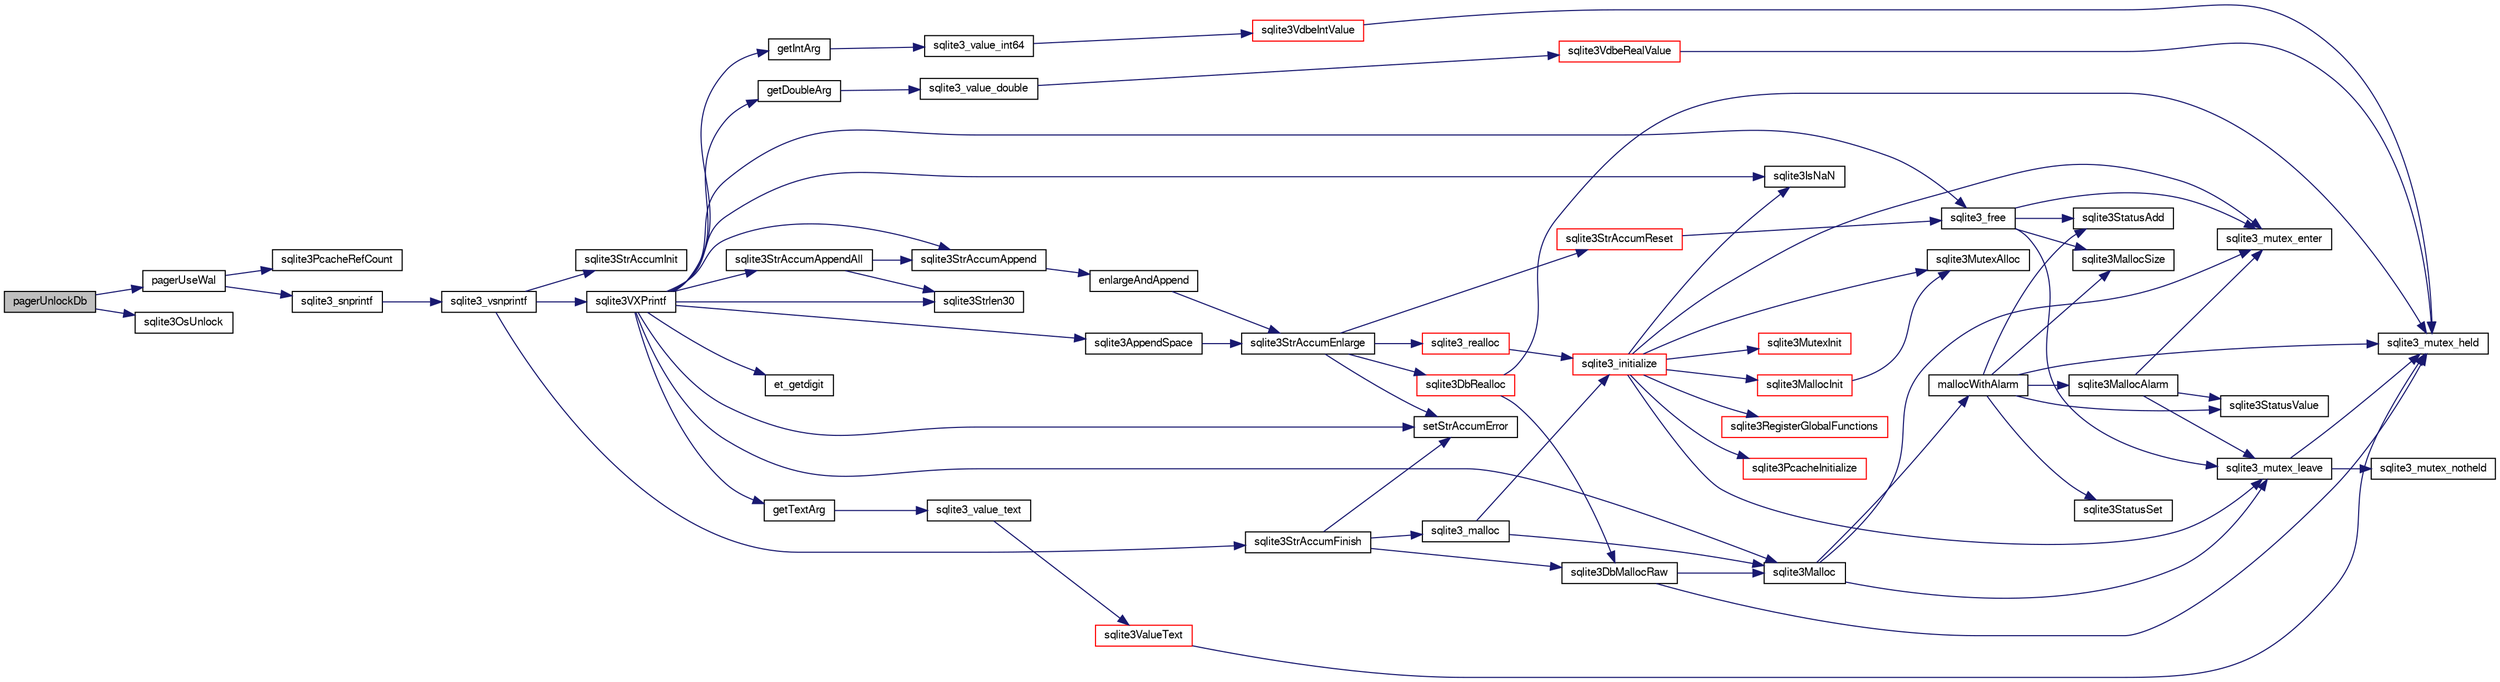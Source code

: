 digraph "pagerUnlockDb"
{
  edge [fontname="FreeSans",fontsize="10",labelfontname="FreeSans",labelfontsize="10"];
  node [fontname="FreeSans",fontsize="10",shape=record];
  rankdir="LR";
  Node207868 [label="pagerUnlockDb",height=0.2,width=0.4,color="black", fillcolor="grey75", style="filled", fontcolor="black"];
  Node207868 -> Node207869 [color="midnightblue",fontsize="10",style="solid",fontname="FreeSans"];
  Node207869 [label="pagerUseWal",height=0.2,width=0.4,color="black", fillcolor="white", style="filled",URL="$sqlite3_8c.html#a31def80bfe1de9284d635ba190a5eb68"];
  Node207869 -> Node207870 [color="midnightblue",fontsize="10",style="solid",fontname="FreeSans"];
  Node207870 [label="sqlite3PcacheRefCount",height=0.2,width=0.4,color="black", fillcolor="white", style="filled",URL="$sqlite3_8c.html#adee2536d23ec9628e0883ccab03b3429"];
  Node207869 -> Node207871 [color="midnightblue",fontsize="10",style="solid",fontname="FreeSans"];
  Node207871 [label="sqlite3_snprintf",height=0.2,width=0.4,color="black", fillcolor="white", style="filled",URL="$sqlite3_8c.html#aa2695a752e971577f5784122f2013c40"];
  Node207871 -> Node207872 [color="midnightblue",fontsize="10",style="solid",fontname="FreeSans"];
  Node207872 [label="sqlite3_vsnprintf",height=0.2,width=0.4,color="black", fillcolor="white", style="filled",URL="$sqlite3_8c.html#a0862c03aea71d62847e452aa655add42"];
  Node207872 -> Node207873 [color="midnightblue",fontsize="10",style="solid",fontname="FreeSans"];
  Node207873 [label="sqlite3StrAccumInit",height=0.2,width=0.4,color="black", fillcolor="white", style="filled",URL="$sqlite3_8c.html#aabf95e113b9d54d519cd15a56215f560"];
  Node207872 -> Node207874 [color="midnightblue",fontsize="10",style="solid",fontname="FreeSans"];
  Node207874 [label="sqlite3VXPrintf",height=0.2,width=0.4,color="black", fillcolor="white", style="filled",URL="$sqlite3_8c.html#a63c25806c9bd4a2b76f9a0eb232c6bde"];
  Node207874 -> Node207875 [color="midnightblue",fontsize="10",style="solid",fontname="FreeSans"];
  Node207875 [label="sqlite3StrAccumAppend",height=0.2,width=0.4,color="black", fillcolor="white", style="filled",URL="$sqlite3_8c.html#a56664fa33def33c5a5245b623441d5e0"];
  Node207875 -> Node207876 [color="midnightblue",fontsize="10",style="solid",fontname="FreeSans"];
  Node207876 [label="enlargeAndAppend",height=0.2,width=0.4,color="black", fillcolor="white", style="filled",URL="$sqlite3_8c.html#a25b21e61dc0883d849890eaa8a18088a"];
  Node207876 -> Node207877 [color="midnightblue",fontsize="10",style="solid",fontname="FreeSans"];
  Node207877 [label="sqlite3StrAccumEnlarge",height=0.2,width=0.4,color="black", fillcolor="white", style="filled",URL="$sqlite3_8c.html#a38976500a97c69d65086eeccca82dd96"];
  Node207877 -> Node207878 [color="midnightblue",fontsize="10",style="solid",fontname="FreeSans"];
  Node207878 [label="setStrAccumError",height=0.2,width=0.4,color="black", fillcolor="white", style="filled",URL="$sqlite3_8c.html#a3dc479a1fc8ba1ab8edfe51f8a0b102c"];
  Node207877 -> Node207879 [color="midnightblue",fontsize="10",style="solid",fontname="FreeSans"];
  Node207879 [label="sqlite3StrAccumReset",height=0.2,width=0.4,color="red", fillcolor="white", style="filled",URL="$sqlite3_8c.html#ad7e70f4ec9d2fa3a63a371e2c7c555d8"];
  Node207879 -> Node207886 [color="midnightblue",fontsize="10",style="solid",fontname="FreeSans"];
  Node207886 [label="sqlite3_free",height=0.2,width=0.4,color="black", fillcolor="white", style="filled",URL="$sqlite3_8c.html#a6552349e36a8a691af5487999ab09519"];
  Node207886 -> Node207887 [color="midnightblue",fontsize="10",style="solid",fontname="FreeSans"];
  Node207887 [label="sqlite3_mutex_enter",height=0.2,width=0.4,color="black", fillcolor="white", style="filled",URL="$sqlite3_8c.html#a1c12cde690bd89f104de5cbad12a6bf5"];
  Node207886 -> Node207888 [color="midnightblue",fontsize="10",style="solid",fontname="FreeSans"];
  Node207888 [label="sqlite3StatusAdd",height=0.2,width=0.4,color="black", fillcolor="white", style="filled",URL="$sqlite3_8c.html#afa029f93586aeab4cc85360905dae9cd"];
  Node207886 -> Node207884 [color="midnightblue",fontsize="10",style="solid",fontname="FreeSans"];
  Node207884 [label="sqlite3MallocSize",height=0.2,width=0.4,color="black", fillcolor="white", style="filled",URL="$sqlite3_8c.html#acf5d2a5f35270bafb050bd2def576955"];
  Node207886 -> Node207889 [color="midnightblue",fontsize="10",style="solid",fontname="FreeSans"];
  Node207889 [label="sqlite3_mutex_leave",height=0.2,width=0.4,color="black", fillcolor="white", style="filled",URL="$sqlite3_8c.html#a5838d235601dbd3c1fa993555c6bcc93"];
  Node207889 -> Node207881 [color="midnightblue",fontsize="10",style="solid",fontname="FreeSans"];
  Node207881 [label="sqlite3_mutex_held",height=0.2,width=0.4,color="black", fillcolor="white", style="filled",URL="$sqlite3_8c.html#acf77da68932b6bc163c5e68547ecc3e7"];
  Node207889 -> Node207890 [color="midnightblue",fontsize="10",style="solid",fontname="FreeSans"];
  Node207890 [label="sqlite3_mutex_notheld",height=0.2,width=0.4,color="black", fillcolor="white", style="filled",URL="$sqlite3_8c.html#a83967c837c1c000d3b5adcfaa688f5dc"];
  Node207877 -> Node207891 [color="midnightblue",fontsize="10",style="solid",fontname="FreeSans"];
  Node207891 [label="sqlite3DbRealloc",height=0.2,width=0.4,color="red", fillcolor="white", style="filled",URL="$sqlite3_8c.html#ae028f4902a9d29bcaf310ff289ee87dc"];
  Node207891 -> Node207881 [color="midnightblue",fontsize="10",style="solid",fontname="FreeSans"];
  Node207891 -> Node207892 [color="midnightblue",fontsize="10",style="solid",fontname="FreeSans"];
  Node207892 [label="sqlite3DbMallocRaw",height=0.2,width=0.4,color="black", fillcolor="white", style="filled",URL="$sqlite3_8c.html#abbe8be0cf7175e11ddc3e2218fad924e"];
  Node207892 -> Node207881 [color="midnightblue",fontsize="10",style="solid",fontname="FreeSans"];
  Node207892 -> Node207893 [color="midnightblue",fontsize="10",style="solid",fontname="FreeSans"];
  Node207893 [label="sqlite3Malloc",height=0.2,width=0.4,color="black", fillcolor="white", style="filled",URL="$sqlite3_8c.html#a361a2eaa846b1885f123abe46f5d8b2b"];
  Node207893 -> Node207887 [color="midnightblue",fontsize="10",style="solid",fontname="FreeSans"];
  Node207893 -> Node207894 [color="midnightblue",fontsize="10",style="solid",fontname="FreeSans"];
  Node207894 [label="mallocWithAlarm",height=0.2,width=0.4,color="black", fillcolor="white", style="filled",URL="$sqlite3_8c.html#ab070d5cf8e48ec8a6a43cf025d48598b"];
  Node207894 -> Node207881 [color="midnightblue",fontsize="10",style="solid",fontname="FreeSans"];
  Node207894 -> Node207895 [color="midnightblue",fontsize="10",style="solid",fontname="FreeSans"];
  Node207895 [label="sqlite3StatusSet",height=0.2,width=0.4,color="black", fillcolor="white", style="filled",URL="$sqlite3_8c.html#afec7586c01fcb5ea17dc9d7725a589d9"];
  Node207894 -> Node207896 [color="midnightblue",fontsize="10",style="solid",fontname="FreeSans"];
  Node207896 [label="sqlite3StatusValue",height=0.2,width=0.4,color="black", fillcolor="white", style="filled",URL="$sqlite3_8c.html#a30b8ac296c6e200c1fa57708d52c6ef6"];
  Node207894 -> Node207897 [color="midnightblue",fontsize="10",style="solid",fontname="FreeSans"];
  Node207897 [label="sqlite3MallocAlarm",height=0.2,width=0.4,color="black", fillcolor="white", style="filled",URL="$sqlite3_8c.html#ada66988e8471d1198f3219c062377508"];
  Node207897 -> Node207896 [color="midnightblue",fontsize="10",style="solid",fontname="FreeSans"];
  Node207897 -> Node207889 [color="midnightblue",fontsize="10",style="solid",fontname="FreeSans"];
  Node207897 -> Node207887 [color="midnightblue",fontsize="10",style="solid",fontname="FreeSans"];
  Node207894 -> Node207884 [color="midnightblue",fontsize="10",style="solid",fontname="FreeSans"];
  Node207894 -> Node207888 [color="midnightblue",fontsize="10",style="solid",fontname="FreeSans"];
  Node207893 -> Node207889 [color="midnightblue",fontsize="10",style="solid",fontname="FreeSans"];
  Node207877 -> Node208072 [color="midnightblue",fontsize="10",style="solid",fontname="FreeSans"];
  Node208072 [label="sqlite3_realloc",height=0.2,width=0.4,color="red", fillcolor="white", style="filled",URL="$sqlite3_8c.html#a822d9e42f6ab4b2ec803f311aeb9618d"];
  Node208072 -> Node207899 [color="midnightblue",fontsize="10",style="solid",fontname="FreeSans"];
  Node207899 [label="sqlite3_initialize",height=0.2,width=0.4,color="red", fillcolor="white", style="filled",URL="$sqlite3_8c.html#ab0c0ee2d5d4cf8b28e9572296a8861df"];
  Node207899 -> Node207900 [color="midnightblue",fontsize="10",style="solid",fontname="FreeSans"];
  Node207900 [label="sqlite3MutexInit",height=0.2,width=0.4,color="red", fillcolor="white", style="filled",URL="$sqlite3_8c.html#a7906afcdd1cdb3d0007eb932398a1158"];
  Node207899 -> Node207918 [color="midnightblue",fontsize="10",style="solid",fontname="FreeSans"];
  Node207918 [label="sqlite3MutexAlloc",height=0.2,width=0.4,color="black", fillcolor="white", style="filled",URL="$sqlite3_8c.html#a0e3f432ee581f6876b590e7ad7e84e19"];
  Node207899 -> Node207887 [color="midnightblue",fontsize="10",style="solid",fontname="FreeSans"];
  Node207899 -> Node207919 [color="midnightblue",fontsize="10",style="solid",fontname="FreeSans"];
  Node207919 [label="sqlite3MallocInit",height=0.2,width=0.4,color="red", fillcolor="white", style="filled",URL="$sqlite3_8c.html#a9e06f9e7cad0d83ce80ab493c9533552"];
  Node207919 -> Node207918 [color="midnightblue",fontsize="10",style="solid",fontname="FreeSans"];
  Node207899 -> Node207889 [color="midnightblue",fontsize="10",style="solid",fontname="FreeSans"];
  Node207899 -> Node207962 [color="midnightblue",fontsize="10",style="solid",fontname="FreeSans"];
  Node207962 [label="sqlite3RegisterGlobalFunctions",height=0.2,width=0.4,color="red", fillcolor="white", style="filled",URL="$sqlite3_8c.html#a9f75bd111010f29e1b8d74344473c4ec"];
  Node207899 -> Node208140 [color="midnightblue",fontsize="10",style="solid",fontname="FreeSans"];
  Node208140 [label="sqlite3PcacheInitialize",height=0.2,width=0.4,color="red", fillcolor="white", style="filled",URL="$sqlite3_8c.html#a2902c61ddc88bea002c4d69fe4052b1f"];
  Node207899 -> Node208040 [color="midnightblue",fontsize="10",style="solid",fontname="FreeSans"];
  Node208040 [label="sqlite3IsNaN",height=0.2,width=0.4,color="black", fillcolor="white", style="filled",URL="$sqlite3_8c.html#aed4d78203877c3486765ccbc7feebb50"];
  Node207874 -> Node208147 [color="midnightblue",fontsize="10",style="solid",fontname="FreeSans"];
  Node208147 [label="getIntArg",height=0.2,width=0.4,color="black", fillcolor="white", style="filled",URL="$sqlite3_8c.html#abff258963dbd9205fb299851a64c67be"];
  Node208147 -> Node208031 [color="midnightblue",fontsize="10",style="solid",fontname="FreeSans"];
  Node208031 [label="sqlite3_value_int64",height=0.2,width=0.4,color="black", fillcolor="white", style="filled",URL="$sqlite3_8c.html#ab38d8627f4750672e72712df0b709e0d"];
  Node208031 -> Node208019 [color="midnightblue",fontsize="10",style="solid",fontname="FreeSans"];
  Node208019 [label="sqlite3VdbeIntValue",height=0.2,width=0.4,color="red", fillcolor="white", style="filled",URL="$sqlite3_8c.html#a3dc28e3bfdbecf81633c3697a3aacd45"];
  Node208019 -> Node207881 [color="midnightblue",fontsize="10",style="solid",fontname="FreeSans"];
  Node207874 -> Node207893 [color="midnightblue",fontsize="10",style="solid",fontname="FreeSans"];
  Node207874 -> Node207878 [color="midnightblue",fontsize="10",style="solid",fontname="FreeSans"];
  Node207874 -> Node208148 [color="midnightblue",fontsize="10",style="solid",fontname="FreeSans"];
  Node208148 [label="getDoubleArg",height=0.2,width=0.4,color="black", fillcolor="white", style="filled",URL="$sqlite3_8c.html#a1cf25120072c85bd261983b24c12c3d9"];
  Node208148 -> Node208035 [color="midnightblue",fontsize="10",style="solid",fontname="FreeSans"];
  Node208035 [label="sqlite3_value_double",height=0.2,width=0.4,color="black", fillcolor="white", style="filled",URL="$sqlite3_8c.html#a3e50c1a2dd484a8b6911c9d163816b88"];
  Node208035 -> Node208036 [color="midnightblue",fontsize="10",style="solid",fontname="FreeSans"];
  Node208036 [label="sqlite3VdbeRealValue",height=0.2,width=0.4,color="red", fillcolor="white", style="filled",URL="$sqlite3_8c.html#a5bf943a4f9a5516911b3bc610e3d64e0"];
  Node208036 -> Node207881 [color="midnightblue",fontsize="10",style="solid",fontname="FreeSans"];
  Node207874 -> Node208040 [color="midnightblue",fontsize="10",style="solid",fontname="FreeSans"];
  Node207874 -> Node207960 [color="midnightblue",fontsize="10",style="solid",fontname="FreeSans"];
  Node207960 [label="sqlite3Strlen30",height=0.2,width=0.4,color="black", fillcolor="white", style="filled",URL="$sqlite3_8c.html#a3dcd80ba41f1a308193dee74857b62a7"];
  Node207874 -> Node208149 [color="midnightblue",fontsize="10",style="solid",fontname="FreeSans"];
  Node208149 [label="et_getdigit",height=0.2,width=0.4,color="black", fillcolor="white", style="filled",URL="$sqlite3_8c.html#a40c5a308749ad07cc2397a53e081bff0"];
  Node207874 -> Node208150 [color="midnightblue",fontsize="10",style="solid",fontname="FreeSans"];
  Node208150 [label="getTextArg",height=0.2,width=0.4,color="black", fillcolor="white", style="filled",URL="$sqlite3_8c.html#afbb41850423ef20071cefaab0431e04d"];
  Node208150 -> Node207965 [color="midnightblue",fontsize="10",style="solid",fontname="FreeSans"];
  Node207965 [label="sqlite3_value_text",height=0.2,width=0.4,color="black", fillcolor="white", style="filled",URL="$sqlite3_8c.html#aef2ace3239e6dd59c74110faa70f8171"];
  Node207965 -> Node207966 [color="midnightblue",fontsize="10",style="solid",fontname="FreeSans"];
  Node207966 [label="sqlite3ValueText",height=0.2,width=0.4,color="red", fillcolor="white", style="filled",URL="$sqlite3_8c.html#ad567a94e52d1adf81f4857fdba00a59b"];
  Node207966 -> Node207881 [color="midnightblue",fontsize="10",style="solid",fontname="FreeSans"];
  Node207874 -> Node208151 [color="midnightblue",fontsize="10",style="solid",fontname="FreeSans"];
  Node208151 [label="sqlite3StrAccumAppendAll",height=0.2,width=0.4,color="black", fillcolor="white", style="filled",URL="$sqlite3_8c.html#acaf8f3e4f99a3c3a4a77e9c987547289"];
  Node208151 -> Node207875 [color="midnightblue",fontsize="10",style="solid",fontname="FreeSans"];
  Node208151 -> Node207960 [color="midnightblue",fontsize="10",style="solid",fontname="FreeSans"];
  Node207874 -> Node208152 [color="midnightblue",fontsize="10",style="solid",fontname="FreeSans"];
  Node208152 [label="sqlite3AppendSpace",height=0.2,width=0.4,color="black", fillcolor="white", style="filled",URL="$sqlite3_8c.html#aefd38a5afc0020d4a93855c3ee7c63a8"];
  Node208152 -> Node207877 [color="midnightblue",fontsize="10",style="solid",fontname="FreeSans"];
  Node207874 -> Node207886 [color="midnightblue",fontsize="10",style="solid",fontname="FreeSans"];
  Node207872 -> Node207924 [color="midnightblue",fontsize="10",style="solid",fontname="FreeSans"];
  Node207924 [label="sqlite3StrAccumFinish",height=0.2,width=0.4,color="black", fillcolor="white", style="filled",URL="$sqlite3_8c.html#adb7f26b10ac1b847db6f000ef4c2e2ba"];
  Node207924 -> Node207892 [color="midnightblue",fontsize="10",style="solid",fontname="FreeSans"];
  Node207924 -> Node207925 [color="midnightblue",fontsize="10",style="solid",fontname="FreeSans"];
  Node207925 [label="sqlite3_malloc",height=0.2,width=0.4,color="black", fillcolor="white", style="filled",URL="$sqlite3_8c.html#ac79dba55fc32b6a840cf5a9769bce7cd"];
  Node207925 -> Node207899 [color="midnightblue",fontsize="10",style="solid",fontname="FreeSans"];
  Node207925 -> Node207893 [color="midnightblue",fontsize="10",style="solid",fontname="FreeSans"];
  Node207924 -> Node207878 [color="midnightblue",fontsize="10",style="solid",fontname="FreeSans"];
  Node207868 -> Node208153 [color="midnightblue",fontsize="10",style="solid",fontname="FreeSans"];
  Node208153 [label="sqlite3OsUnlock",height=0.2,width=0.4,color="black", fillcolor="white", style="filled",URL="$sqlite3_8c.html#a7e90db4b3488e8f4a29705edcb8025fe"];
}
